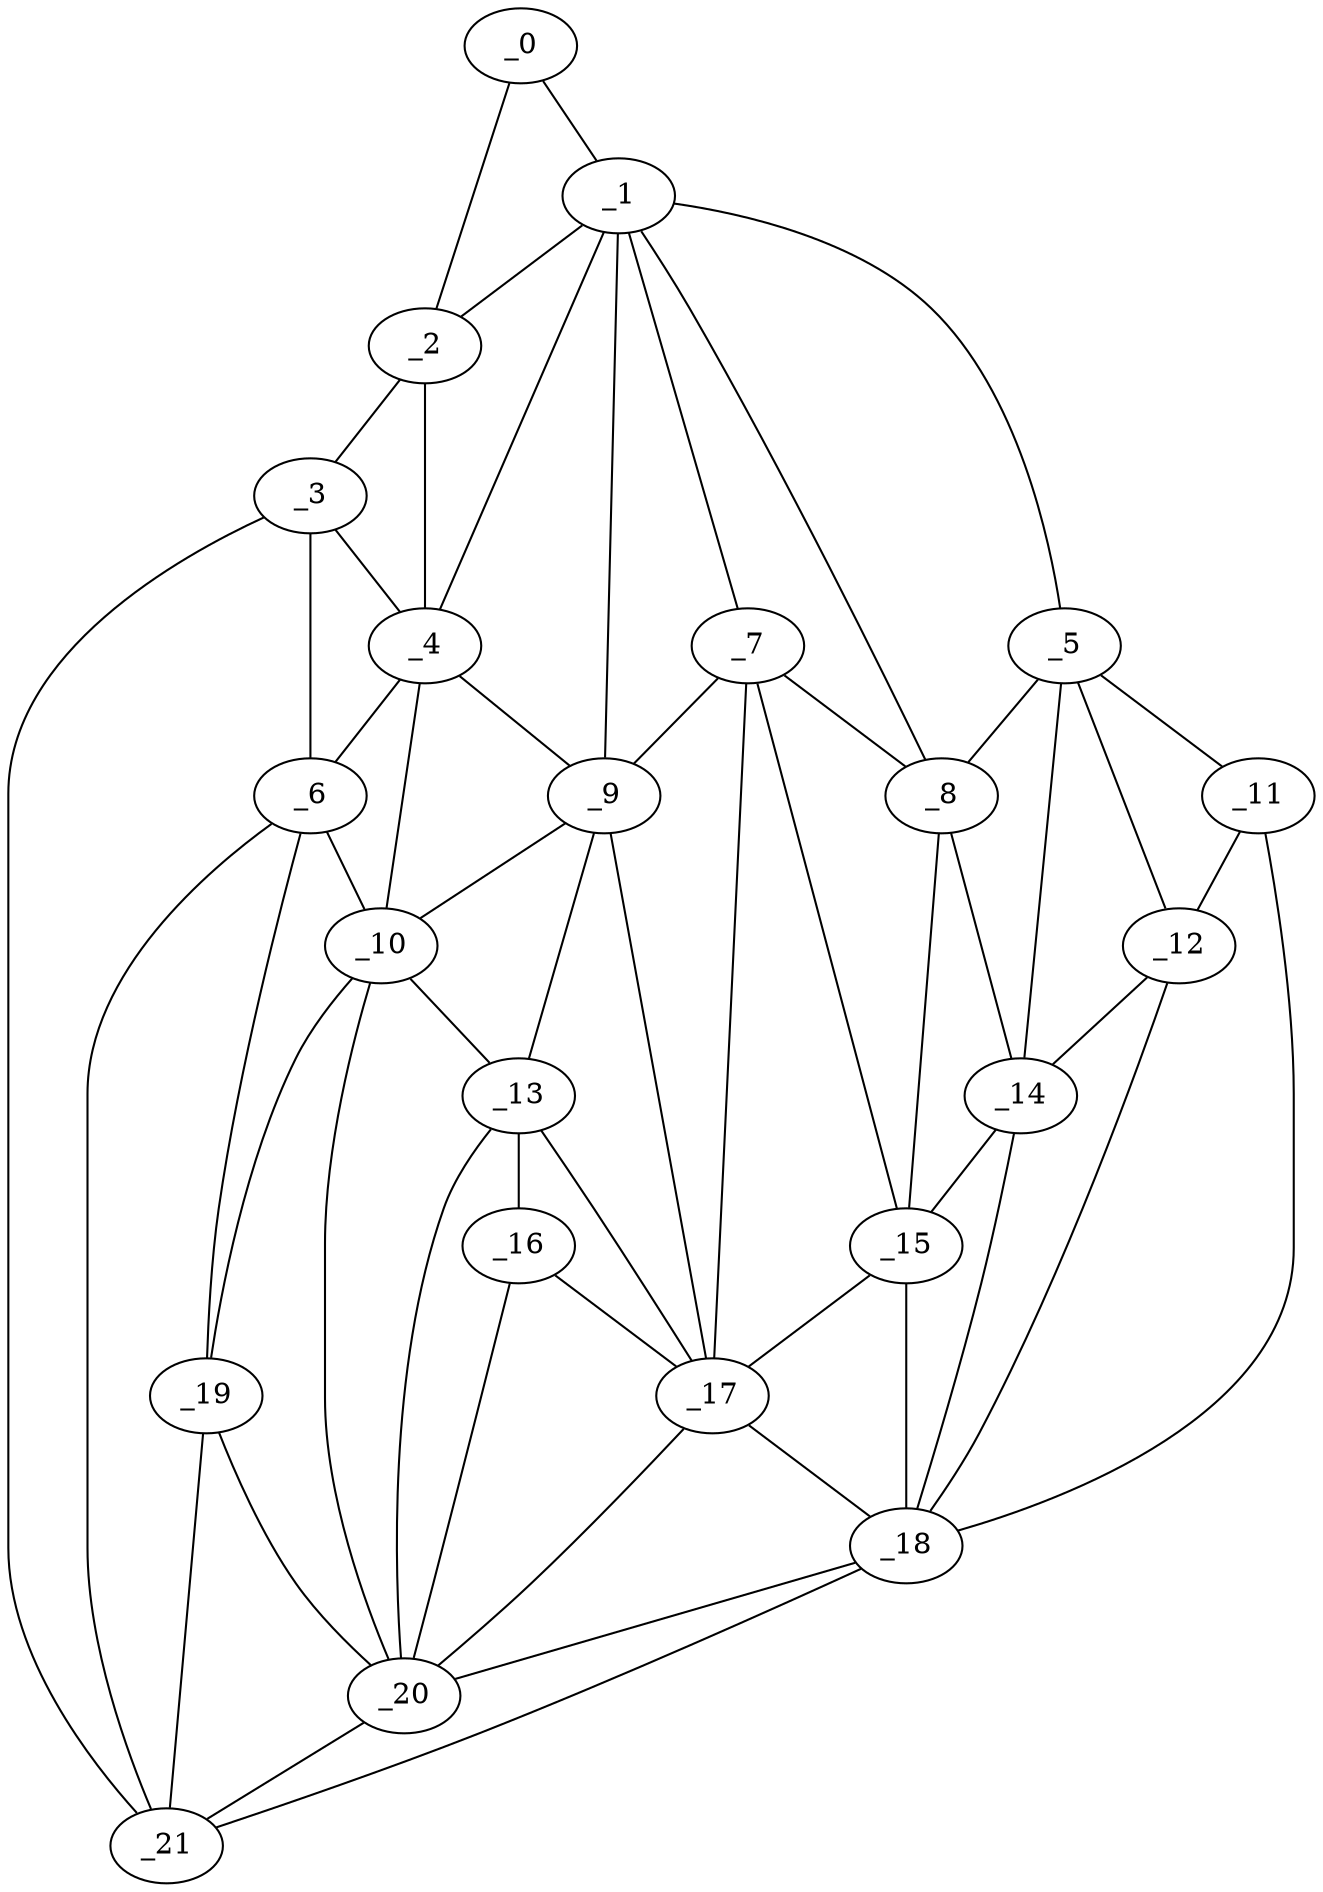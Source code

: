 graph "obj99__175.gxl" {
	_0	 [x=36,
		y=9];
	_1	 [x=37,
		y=15];
	_0 -- _1	 [valence=1];
	_2	 [x=43,
		y=4];
	_0 -- _2	 [valence=1];
	_1 -- _2	 [valence=1];
	_4	 [x=50,
		y=15];
	_1 -- _4	 [valence=2];
	_5	 [x=71,
		y=113];
	_1 -- _5	 [valence=1];
	_7	 [x=72,
		y=59];
	_1 -- _7	 [valence=2];
	_8	 [x=72,
		y=66];
	_1 -- _8	 [valence=2];
	_9	 [x=74,
		y=44];
	_1 -- _9	 [valence=2];
	_3	 [x=49,
		y=3];
	_2 -- _3	 [valence=1];
	_2 -- _4	 [valence=2];
	_3 -- _4	 [valence=2];
	_6	 [x=72,
		y=15];
	_3 -- _6	 [valence=2];
	_21	 [x=96,
		y=17];
	_3 -- _21	 [valence=1];
	_4 -- _6	 [valence=2];
	_4 -- _9	 [valence=2];
	_10	 [x=75,
		y=36];
	_4 -- _10	 [valence=2];
	_5 -- _8	 [valence=2];
	_11	 [x=82,
		y=125];
	_5 -- _11	 [valence=1];
	_12	 [x=86,
		y=115];
	_5 -- _12	 [valence=1];
	_14	 [x=92,
		y=108];
	_5 -- _14	 [valence=2];
	_6 -- _10	 [valence=2];
	_19	 [x=95,
		y=25];
	_6 -- _19	 [valence=2];
	_6 -- _21	 [valence=1];
	_7 -- _8	 [valence=1];
	_7 -- _9	 [valence=2];
	_15	 [x=93,
		y=65];
	_7 -- _15	 [valence=2];
	_17	 [x=94,
		y=53];
	_7 -- _17	 [valence=2];
	_8 -- _14	 [valence=2];
	_8 -- _15	 [valence=2];
	_9 -- _10	 [valence=2];
	_13	 [x=88,
		y=42];
	_9 -- _13	 [valence=1];
	_9 -- _17	 [valence=1];
	_10 -- _13	 [valence=2];
	_10 -- _19	 [valence=2];
	_20	 [x=95,
		y=34];
	_10 -- _20	 [valence=2];
	_11 -- _12	 [valence=2];
	_18	 [x=94,
		y=117];
	_11 -- _18	 [valence=1];
	_12 -- _14	 [valence=2];
	_12 -- _18	 [valence=1];
	_16	 [x=94,
		y=47];
	_13 -- _16	 [valence=1];
	_13 -- _17	 [valence=2];
	_13 -- _20	 [valence=1];
	_14 -- _15	 [valence=1];
	_14 -- _18	 [valence=2];
	_15 -- _17	 [valence=2];
	_15 -- _18	 [valence=2];
	_16 -- _17	 [valence=2];
	_16 -- _20	 [valence=2];
	_17 -- _18	 [valence=1];
	_17 -- _20	 [valence=1];
	_18 -- _20	 [valence=2];
	_18 -- _21	 [valence=1];
	_19 -- _20	 [valence=2];
	_19 -- _21	 [valence=2];
	_20 -- _21	 [valence=1];
}
